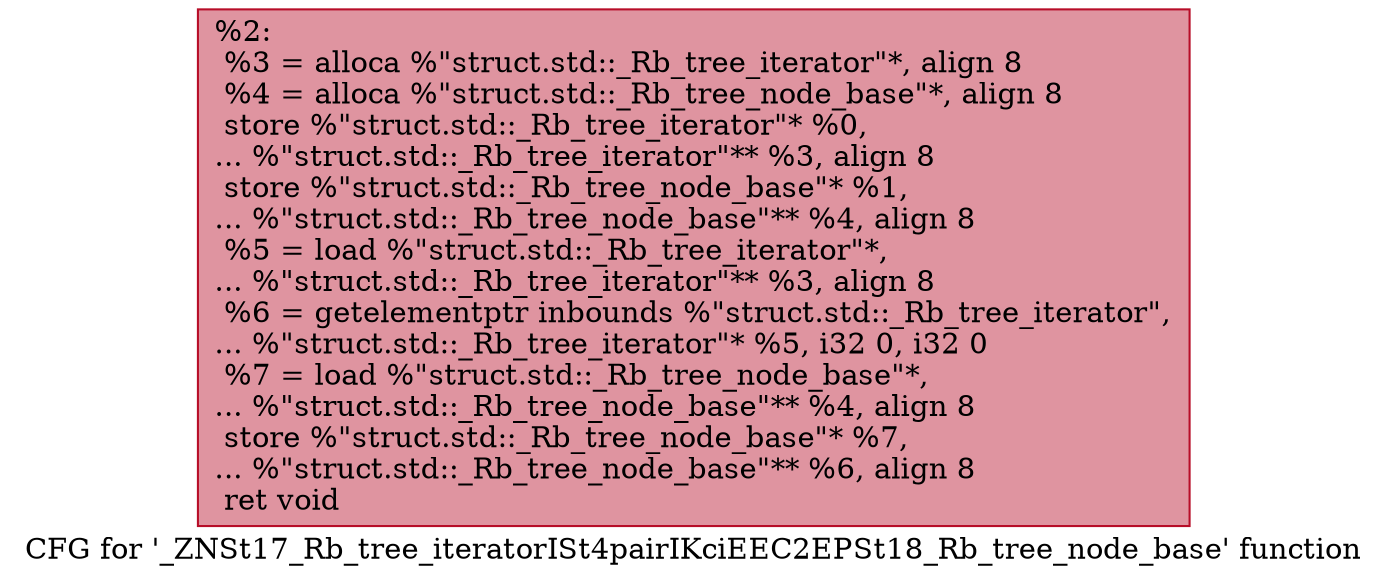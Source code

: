 digraph "CFG for '_ZNSt17_Rb_tree_iteratorISt4pairIKciEEC2EPSt18_Rb_tree_node_base' function" {
	label="CFG for '_ZNSt17_Rb_tree_iteratorISt4pairIKciEEC2EPSt18_Rb_tree_node_base' function";

	Node0x557bfd4f6e60 [shape=record,color="#b70d28ff", style=filled, fillcolor="#b70d2870",label="{%2:\l  %3 = alloca %\"struct.std::_Rb_tree_iterator\"*, align 8\l  %4 = alloca %\"struct.std::_Rb_tree_node_base\"*, align 8\l  store %\"struct.std::_Rb_tree_iterator\"* %0,\l... %\"struct.std::_Rb_tree_iterator\"** %3, align 8\l  store %\"struct.std::_Rb_tree_node_base\"* %1,\l... %\"struct.std::_Rb_tree_node_base\"** %4, align 8\l  %5 = load %\"struct.std::_Rb_tree_iterator\"*,\l... %\"struct.std::_Rb_tree_iterator\"** %3, align 8\l  %6 = getelementptr inbounds %\"struct.std::_Rb_tree_iterator\",\l... %\"struct.std::_Rb_tree_iterator\"* %5, i32 0, i32 0\l  %7 = load %\"struct.std::_Rb_tree_node_base\"*,\l... %\"struct.std::_Rb_tree_node_base\"** %4, align 8\l  store %\"struct.std::_Rb_tree_node_base\"* %7,\l... %\"struct.std::_Rb_tree_node_base\"** %6, align 8\l  ret void\l}"];
}

